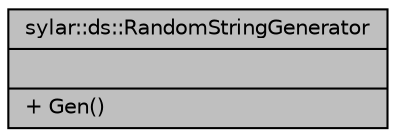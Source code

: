 digraph "sylar::ds::RandomStringGenerator"
{
 // LATEX_PDF_SIZE
  edge [fontname="Helvetica",fontsize="10",labelfontname="Helvetica",labelfontsize="10"];
  node [fontname="Helvetica",fontsize="10",shape=record];
  Node1 [label="{sylar::ds::RandomStringGenerator\n||+ Gen()\l}",height=0.2,width=0.4,color="black", fillcolor="grey75", style="filled", fontcolor="black",tooltip=" "];
}

